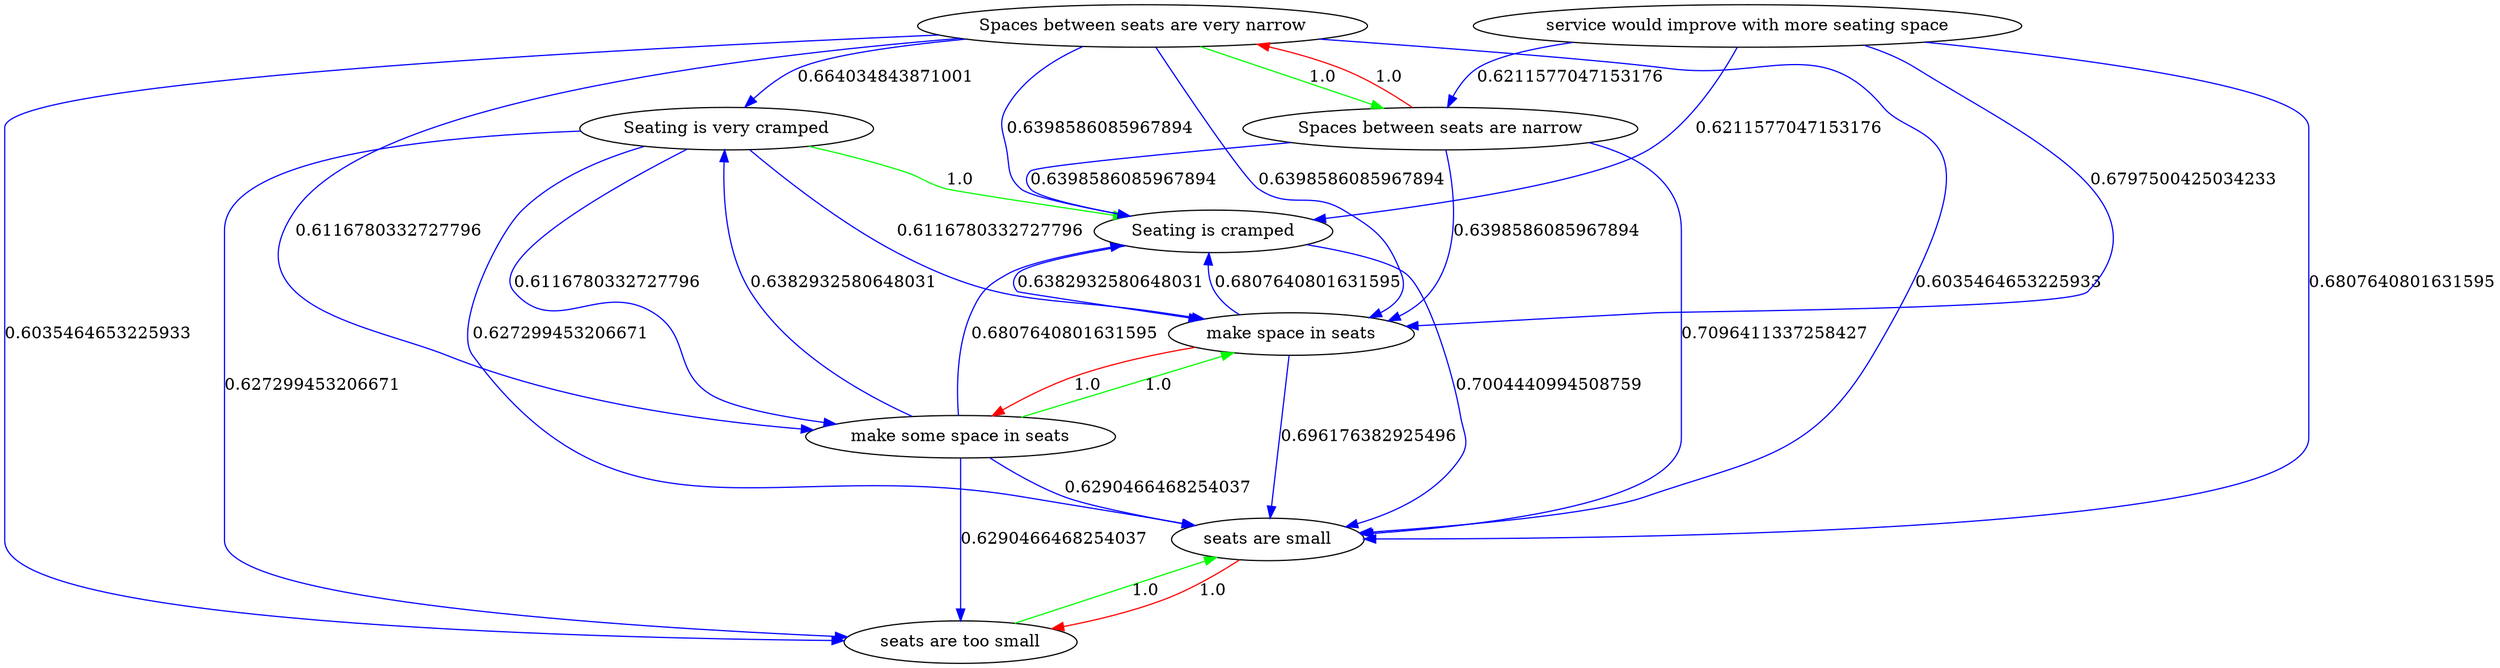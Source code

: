 digraph rawGraph {
"Seating is very cramped";"Seating is cramped";"Spaces between seats are very narrow";"Spaces between seats are narrow";"make some space in seats";"make space in seats";"seats are too small";"seats are small";"service would improve with more seating space";"Seating is very cramped" -> "Seating is cramped" [label=1.0] [color=green]
"Spaces between seats are very narrow" -> "Spaces between seats are narrow" [label=1.0] [color=green]
"Spaces between seats are narrow" -> "Spaces between seats are very narrow" [label=1.0] [color=red]
"Spaces between seats are very narrow" -> "Seating is very cramped" [label=0.664034843871001] [color=blue]
"make some space in seats" -> "make space in seats" [label=1.0] [color=green]
"make space in seats" -> "make some space in seats" [label=1.0] [color=red]
"Spaces between seats are narrow" -> "make space in seats" [label=0.6398586085967894] [color=blue]
"make space in seats" -> "Seating is cramped" [label=0.6807640801631595] [color=blue]
"Seating is cramped" -> "make space in seats" [label=0.6382932580648031] [color=blue]
"Seating is very cramped" -> "make some space in seats" [label=0.6116780332727796] [color=blue]
"make some space in seats" -> "Seating is very cramped" [label=0.6382932580648031] [color=blue]
"Spaces between seats are very narrow" -> "make space in seats" [label=0.6398586085967894] [color=blue]
"seats are too small" -> "seats are small" [label=1.0] [color=green]
"seats are small" -> "seats are too small" [label=1.0] [color=red]
"make space in seats" -> "seats are small" [label=0.696176382925496] [color=blue]
"make some space in seats" -> "seats are too small" [label=0.6290466468254037] [color=blue]
"Spaces between seats are narrow" -> "seats are small" [label=0.7096411337258427] [color=blue]
"Spaces between seats are very narrow" -> "seats are too small" [label=0.6035464653225933] [color=blue]
"Seating is cramped" -> "seats are small" [label=0.7004440994508759] [color=blue]
"Seating is very cramped" -> "seats are too small" [label=0.627299453206671] [color=blue]
"Seating is very cramped" -> "seats are small" [label=0.627299453206671] [color=blue]
"Spaces between seats are very narrow" -> "seats are small" [label=0.6035464653225933] [color=blue]
"make some space in seats" -> "seats are small" [label=0.6290466468254037] [color=blue]
"service would improve with more seating space" -> "make space in seats" [label=0.6797500425034233] [color=blue]
"service would improve with more seating space" -> "Spaces between seats are narrow" [label=0.6211577047153176] [color=blue]
"service would improve with more seating space" -> "seats are small" [label=0.6807640801631595] [color=blue]
"Seating is very cramped" -> "make space in seats" [label=0.6116780332727796] [color=blue]
"Spaces between seats are very narrow" -> "make some space in seats" [label=0.6116780332727796] [color=blue]
"Spaces between seats are very narrow" -> "Seating is cramped" [label=0.6398586085967894] [color=blue]
"Spaces between seats are narrow" -> "Seating is cramped" [label=0.6398586085967894] [color=blue]
"make some space in seats" -> "Seating is cramped" [label=0.6807640801631595] [color=blue]
"service would improve with more seating space" -> "Seating is cramped" [label=0.6211577047153176] [color=blue]
}